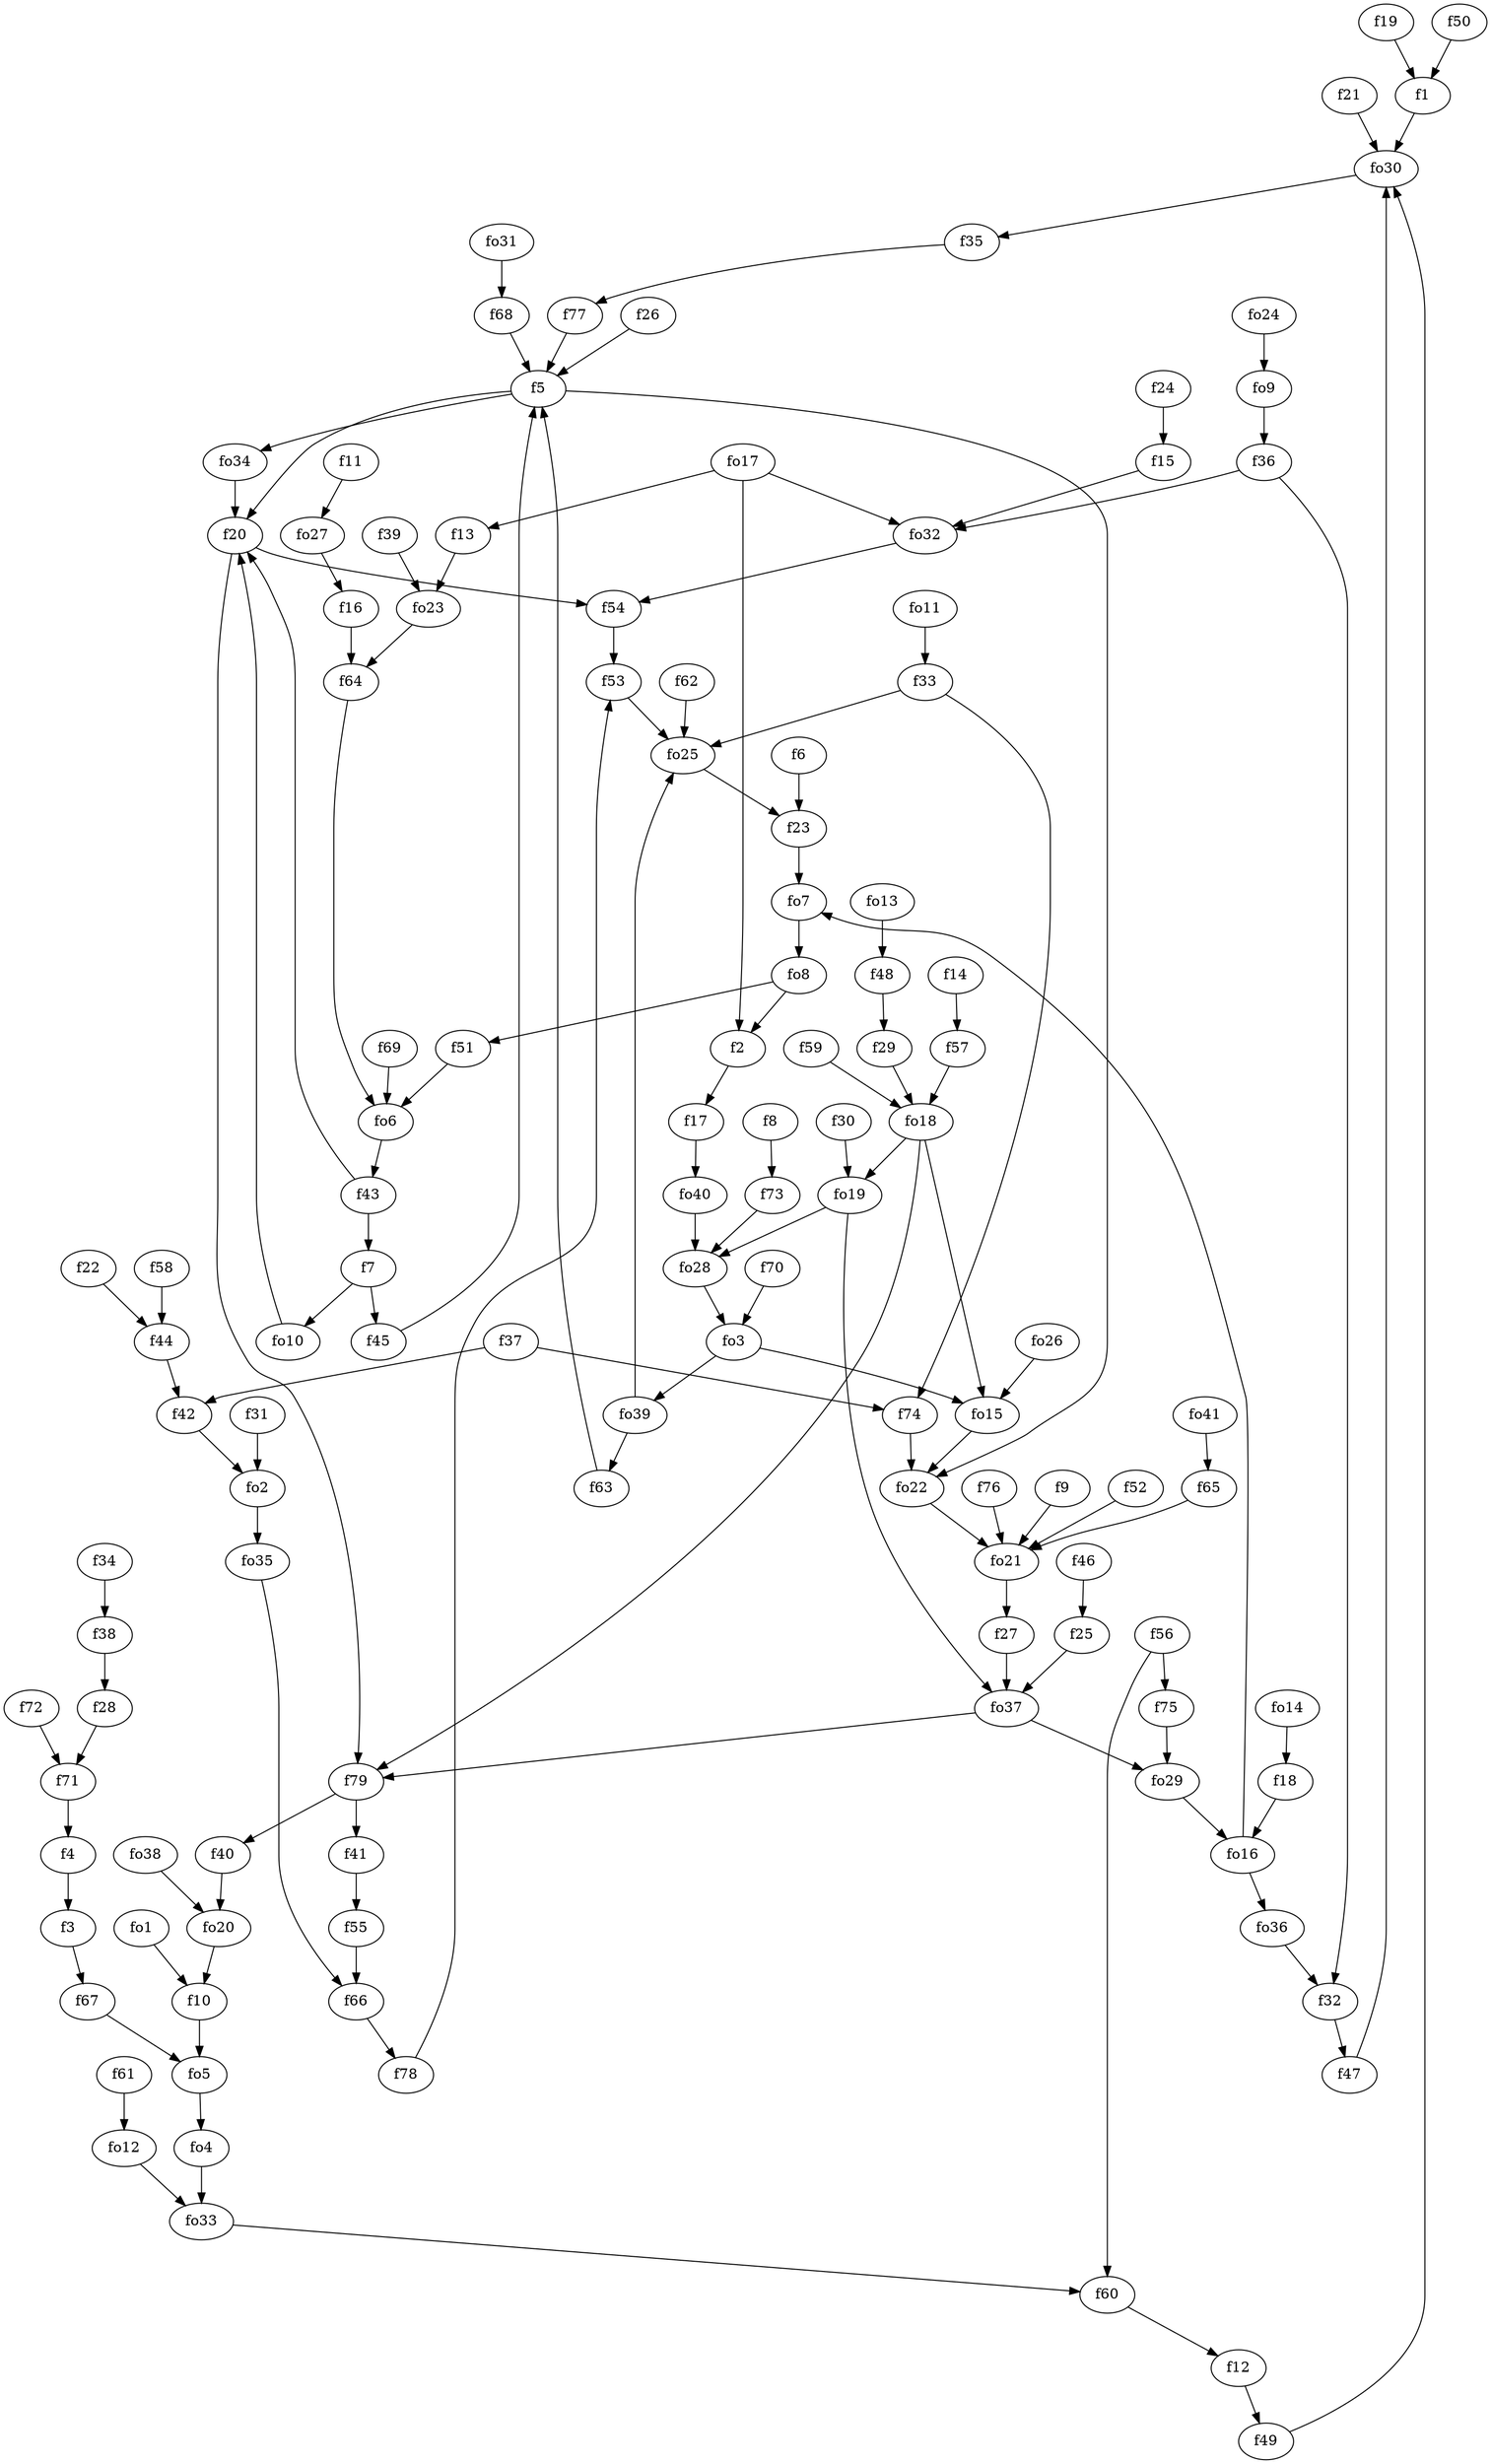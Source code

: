 strict digraph  {
f1;
f2;
f3;
f4;
f5;
f6;
f7;
f8;
f9;
f10;
f11;
f12;
f13;
f14;
f15;
f16;
f17;
f18;
f19;
f20;
f21;
f22;
f23;
f24;
f25;
f26;
f27;
f28;
f29;
f30;
f31;
f32;
f33;
f34;
f35;
f36;
f37;
f38;
f39;
f40;
f41;
f42;
f43;
f44;
f45;
f46;
f47;
f48;
f49;
f50;
f51;
f52;
f53;
f54;
f55;
f56;
f57;
f58;
f59;
f60;
f61;
f62;
f63;
f64;
f65;
f66;
f67;
f68;
f69;
f70;
f71;
f72;
f73;
f74;
f75;
f76;
f77;
f78;
f79;
fo1;
fo2;
fo3;
fo4;
fo5;
fo6;
fo7;
fo8;
fo9;
fo10;
fo11;
fo12;
fo13;
fo14;
fo15;
fo16;
fo17;
fo18;
fo19;
fo20;
fo21;
fo22;
fo23;
fo24;
fo25;
fo26;
fo27;
fo28;
fo29;
fo30;
fo31;
fo32;
fo33;
fo34;
fo35;
fo36;
fo37;
fo38;
fo39;
fo40;
fo41;
f1 -> fo30  [weight=2];
f2 -> f17  [weight=2];
f3 -> f67  [weight=2];
f4 -> f3  [weight=2];
f5 -> fo34  [weight=2];
f5 -> fo22  [weight=2];
f5 -> f20  [weight=2];
f6 -> f23  [weight=2];
f7 -> f45  [weight=2];
f7 -> fo10  [weight=2];
f8 -> f73  [weight=2];
f9 -> fo21  [weight=2];
f10 -> fo5  [weight=2];
f11 -> fo27  [weight=2];
f12 -> f49  [weight=2];
f13 -> fo23  [weight=2];
f14 -> f57  [weight=2];
f15 -> fo32  [weight=2];
f16 -> f64  [weight=2];
f17 -> fo40  [weight=2];
f18 -> fo16  [weight=2];
f19 -> f1  [weight=2];
f20 -> f54  [weight=2];
f20 -> f79  [weight=2];
f21 -> fo30  [weight=2];
f22 -> f44  [weight=2];
f23 -> fo7  [weight=2];
f24 -> f15  [weight=2];
f25 -> fo37  [weight=2];
f26 -> f5  [weight=2];
f27 -> fo37  [weight=2];
f28 -> f71  [weight=2];
f29 -> fo18  [weight=2];
f30 -> fo19  [weight=2];
f31 -> fo2  [weight=2];
f32 -> f47  [weight=2];
f33 -> f74  [weight=2];
f33 -> fo25  [weight=2];
f34 -> f38  [weight=2];
f35 -> f77  [weight=2];
f36 -> f32  [weight=2];
f36 -> fo32  [weight=2];
f37 -> f74  [weight=2];
f37 -> f42  [weight=2];
f38 -> f28  [weight=2];
f39 -> fo23  [weight=2];
f40 -> fo20  [weight=2];
f41 -> f55  [weight=2];
f42 -> fo2  [weight=2];
f43 -> f20  [weight=2];
f43 -> f7  [weight=2];
f44 -> f42  [weight=2];
f45 -> f5  [weight=2];
f46 -> f25  [weight=2];
f47 -> fo30  [weight=2];
f48 -> f29  [weight=2];
f49 -> fo30  [weight=2];
f50 -> f1  [weight=2];
f51 -> fo6  [weight=2];
f52 -> fo21  [weight=2];
f53 -> fo25  [weight=2];
f54 -> f53  [weight=2];
f55 -> f66  [weight=2];
f56 -> f60  [weight=2];
f56 -> f75  [weight=2];
f57 -> fo18  [weight=2];
f58 -> f44  [weight=2];
f59 -> fo18  [weight=2];
f60 -> f12  [weight=2];
f61 -> fo12  [weight=2];
f62 -> fo25  [weight=2];
f63 -> f5  [weight=2];
f64 -> fo6  [weight=2];
f65 -> fo21  [weight=2];
f66 -> f78  [weight=2];
f67 -> fo5  [weight=2];
f68 -> f5  [weight=2];
f69 -> fo6  [weight=2];
f70 -> fo3  [weight=2];
f71 -> f4  [weight=2];
f72 -> f71  [weight=2];
f73 -> fo28  [weight=2];
f74 -> fo22  [weight=2];
f75 -> fo29  [weight=2];
f76 -> fo21  [weight=2];
f77 -> f5  [weight=2];
f78 -> f53  [weight=2];
f79 -> f41  [weight=2];
f79 -> f40  [weight=2];
fo1 -> f10  [weight=2];
fo2 -> fo35  [weight=2];
fo3 -> fo39  [weight=2];
fo3 -> fo15  [weight=2];
fo4 -> fo33  [weight=2];
fo5 -> fo4  [weight=2];
fo6 -> f43  [weight=2];
fo7 -> fo8  [weight=2];
fo8 -> f2  [weight=2];
fo8 -> f51  [weight=2];
fo9 -> f36  [weight=2];
fo10 -> f20  [weight=2];
fo11 -> f33  [weight=2];
fo12 -> fo33  [weight=2];
fo13 -> f48  [weight=2];
fo14 -> f18  [weight=2];
fo15 -> fo22  [weight=2];
fo16 -> fo7  [weight=2];
fo16 -> fo36  [weight=2];
fo17 -> f13  [weight=2];
fo17 -> f2  [weight=2];
fo17 -> fo32  [weight=2];
fo18 -> fo19  [weight=2];
fo18 -> fo15  [weight=2];
fo18 -> f79  [weight=2];
fo19 -> fo28  [weight=2];
fo19 -> fo37  [weight=2];
fo20 -> f10  [weight=2];
fo21 -> f27  [weight=2];
fo22 -> fo21  [weight=2];
fo23 -> f64  [weight=2];
fo24 -> fo9  [weight=2];
fo25 -> f23  [weight=2];
fo26 -> fo15  [weight=2];
fo27 -> f16  [weight=2];
fo28 -> fo3  [weight=2];
fo29 -> fo16  [weight=2];
fo30 -> f35  [weight=2];
fo31 -> f68  [weight=2];
fo32 -> f54  [weight=2];
fo33 -> f60  [weight=2];
fo34 -> f20  [weight=2];
fo35 -> f66  [weight=2];
fo36 -> f32  [weight=2];
fo37 -> fo29  [weight=2];
fo37 -> f79  [weight=2];
fo38 -> fo20  [weight=2];
fo39 -> fo25  [weight=2];
fo39 -> f63  [weight=2];
fo40 -> fo28  [weight=2];
fo41 -> f65  [weight=2];
}

